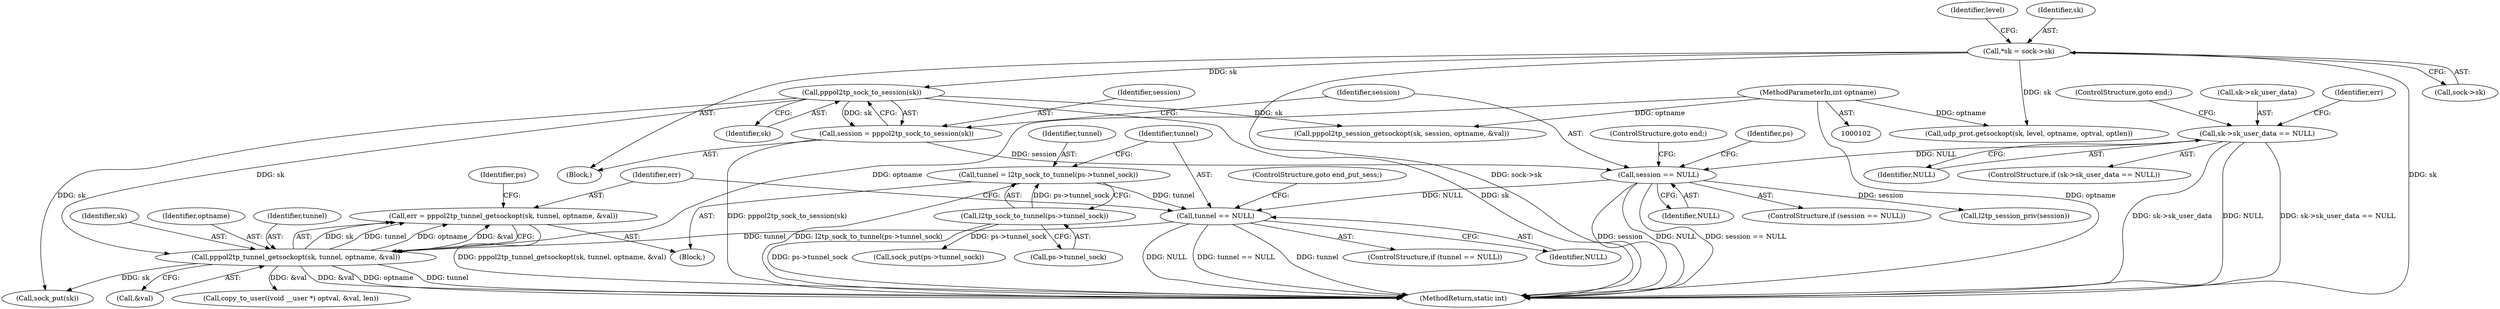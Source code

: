 digraph "0_linux_3cf521f7dc87c031617fd47e4b7aa2593c2f3daf@API" {
"1000202" [label="(Call,err = pppol2tp_tunnel_getsockopt(sk, tunnel, optname, &val))"];
"1000204" [label="(Call,pppol2tp_tunnel_getsockopt(sk, tunnel, optname, &val))"];
"1000163" [label="(Call,pppol2tp_sock_to_session(sk))"];
"1000110" [label="(Call,*sk = sock->sk)"];
"1000198" [label="(Call,tunnel == NULL)"];
"1000191" [label="(Call,tunnel = l2tp_sock_to_tunnel(ps->tunnel_sock))"];
"1000193" [label="(Call,l2tp_sock_to_tunnel(ps->tunnel_sock))"];
"1000166" [label="(Call,session == NULL)"];
"1000161" [label="(Call,session = pppol2tp_sock_to_session(sk))"];
"1000151" [label="(Call,sk->sk_user_data == NULL)"];
"1000105" [label="(MethodParameterIn,int optname)"];
"1000150" [label="(ControlStructure,if (sk->sk_user_data == NULL))"];
"1000204" [label="(Call,pppol2tp_tunnel_getsockopt(sk, tunnel, optname, &val))"];
"1000250" [label="(MethodReturn,static int)"];
"1000171" [label="(Identifier,ps)"];
"1000151" [label="(Call,sk->sk_user_data == NULL)"];
"1000126" [label="(Call,udp_prot.getsockopt(sk, level, optname, optval, optlen))"];
"1000201" [label="(ControlStructure,goto end_put_sess;)"];
"1000162" [label="(Identifier,session)"];
"1000193" [label="(Call,l2tp_sock_to_tunnel(ps->tunnel_sock))"];
"1000202" [label="(Call,err = pppol2tp_tunnel_getsockopt(sk, tunnel, optname, &val))"];
"1000167" [label="(Identifier,session)"];
"1000198" [label="(Call,tunnel == NULL)"];
"1000156" [label="(ControlStructure,goto end;)"];
"1000208" [label="(Call,&val)"];
"1000165" [label="(ControlStructure,if (session == NULL))"];
"1000164" [label="(Identifier,sk)"];
"1000197" [label="(ControlStructure,if (tunnel == NULL))"];
"1000233" [label="(Call,copy_to_user((void __user *) optval, &val, len))"];
"1000152" [label="(Call,sk->sk_user_data)"];
"1000192" [label="(Identifier,tunnel)"];
"1000212" [label="(Identifier,ps)"];
"1000112" [label="(Call,sock->sk)"];
"1000194" [label="(Call,ps->tunnel_sock)"];
"1000210" [label="(Call,sock_put(ps->tunnel_sock))"];
"1000105" [label="(MethodParameterIn,int optname)"];
"1000163" [label="(Call,pppol2tp_sock_to_session(sk))"];
"1000161" [label="(Call,session = pppol2tp_sock_to_session(sk))"];
"1000186" [label="(Block,)"];
"1000245" [label="(Call,sock_put(sk))"];
"1000191" [label="(Call,tunnel = l2tp_sock_to_tunnel(ps->tunnel_sock))"];
"1000166" [label="(Call,session == NULL)"];
"1000200" [label="(Identifier,NULL)"];
"1000123" [label="(Identifier,level)"];
"1000155" [label="(Identifier,NULL)"];
"1000158" [label="(Identifier,err)"];
"1000199" [label="(Identifier,tunnel)"];
"1000111" [label="(Identifier,sk)"];
"1000206" [label="(Identifier,tunnel)"];
"1000169" [label="(ControlStructure,goto end;)"];
"1000108" [label="(Block,)"];
"1000172" [label="(Call,l2tp_session_priv(session))"];
"1000205" [label="(Identifier,sk)"];
"1000203" [label="(Identifier,err)"];
"1000168" [label="(Identifier,NULL)"];
"1000207" [label="(Identifier,optname)"];
"1000217" [label="(Call,pppol2tp_session_getsockopt(sk, session, optname, &val))"];
"1000110" [label="(Call,*sk = sock->sk)"];
"1000202" -> "1000186"  [label="AST: "];
"1000202" -> "1000204"  [label="CFG: "];
"1000203" -> "1000202"  [label="AST: "];
"1000204" -> "1000202"  [label="AST: "];
"1000212" -> "1000202"  [label="CFG: "];
"1000202" -> "1000250"  [label="DDG: pppol2tp_tunnel_getsockopt(sk, tunnel, optname, &val)"];
"1000204" -> "1000202"  [label="DDG: sk"];
"1000204" -> "1000202"  [label="DDG: tunnel"];
"1000204" -> "1000202"  [label="DDG: optname"];
"1000204" -> "1000202"  [label="DDG: &val"];
"1000204" -> "1000208"  [label="CFG: "];
"1000205" -> "1000204"  [label="AST: "];
"1000206" -> "1000204"  [label="AST: "];
"1000207" -> "1000204"  [label="AST: "];
"1000208" -> "1000204"  [label="AST: "];
"1000204" -> "1000250"  [label="DDG: tunnel"];
"1000204" -> "1000250"  [label="DDG: &val"];
"1000204" -> "1000250"  [label="DDG: optname"];
"1000163" -> "1000204"  [label="DDG: sk"];
"1000198" -> "1000204"  [label="DDG: tunnel"];
"1000105" -> "1000204"  [label="DDG: optname"];
"1000204" -> "1000233"  [label="DDG: &val"];
"1000204" -> "1000245"  [label="DDG: sk"];
"1000163" -> "1000161"  [label="AST: "];
"1000163" -> "1000164"  [label="CFG: "];
"1000164" -> "1000163"  [label="AST: "];
"1000161" -> "1000163"  [label="CFG: "];
"1000163" -> "1000250"  [label="DDG: sk"];
"1000163" -> "1000161"  [label="DDG: sk"];
"1000110" -> "1000163"  [label="DDG: sk"];
"1000163" -> "1000217"  [label="DDG: sk"];
"1000163" -> "1000245"  [label="DDG: sk"];
"1000110" -> "1000108"  [label="AST: "];
"1000110" -> "1000112"  [label="CFG: "];
"1000111" -> "1000110"  [label="AST: "];
"1000112" -> "1000110"  [label="AST: "];
"1000123" -> "1000110"  [label="CFG: "];
"1000110" -> "1000250"  [label="DDG: sock->sk"];
"1000110" -> "1000250"  [label="DDG: sk"];
"1000110" -> "1000126"  [label="DDG: sk"];
"1000198" -> "1000197"  [label="AST: "];
"1000198" -> "1000200"  [label="CFG: "];
"1000199" -> "1000198"  [label="AST: "];
"1000200" -> "1000198"  [label="AST: "];
"1000201" -> "1000198"  [label="CFG: "];
"1000203" -> "1000198"  [label="CFG: "];
"1000198" -> "1000250"  [label="DDG: tunnel"];
"1000198" -> "1000250"  [label="DDG: NULL"];
"1000198" -> "1000250"  [label="DDG: tunnel == NULL"];
"1000191" -> "1000198"  [label="DDG: tunnel"];
"1000166" -> "1000198"  [label="DDG: NULL"];
"1000191" -> "1000186"  [label="AST: "];
"1000191" -> "1000193"  [label="CFG: "];
"1000192" -> "1000191"  [label="AST: "];
"1000193" -> "1000191"  [label="AST: "];
"1000199" -> "1000191"  [label="CFG: "];
"1000191" -> "1000250"  [label="DDG: l2tp_sock_to_tunnel(ps->tunnel_sock)"];
"1000193" -> "1000191"  [label="DDG: ps->tunnel_sock"];
"1000193" -> "1000194"  [label="CFG: "];
"1000194" -> "1000193"  [label="AST: "];
"1000193" -> "1000250"  [label="DDG: ps->tunnel_sock"];
"1000193" -> "1000210"  [label="DDG: ps->tunnel_sock"];
"1000166" -> "1000165"  [label="AST: "];
"1000166" -> "1000168"  [label="CFG: "];
"1000167" -> "1000166"  [label="AST: "];
"1000168" -> "1000166"  [label="AST: "];
"1000169" -> "1000166"  [label="CFG: "];
"1000171" -> "1000166"  [label="CFG: "];
"1000166" -> "1000250"  [label="DDG: NULL"];
"1000166" -> "1000250"  [label="DDG: session == NULL"];
"1000166" -> "1000250"  [label="DDG: session"];
"1000161" -> "1000166"  [label="DDG: session"];
"1000151" -> "1000166"  [label="DDG: NULL"];
"1000166" -> "1000172"  [label="DDG: session"];
"1000161" -> "1000108"  [label="AST: "];
"1000162" -> "1000161"  [label="AST: "];
"1000167" -> "1000161"  [label="CFG: "];
"1000161" -> "1000250"  [label="DDG: pppol2tp_sock_to_session(sk)"];
"1000151" -> "1000150"  [label="AST: "];
"1000151" -> "1000155"  [label="CFG: "];
"1000152" -> "1000151"  [label="AST: "];
"1000155" -> "1000151"  [label="AST: "];
"1000156" -> "1000151"  [label="CFG: "];
"1000158" -> "1000151"  [label="CFG: "];
"1000151" -> "1000250"  [label="DDG: sk->sk_user_data == NULL"];
"1000151" -> "1000250"  [label="DDG: sk->sk_user_data"];
"1000151" -> "1000250"  [label="DDG: NULL"];
"1000105" -> "1000102"  [label="AST: "];
"1000105" -> "1000250"  [label="DDG: optname"];
"1000105" -> "1000126"  [label="DDG: optname"];
"1000105" -> "1000217"  [label="DDG: optname"];
}
